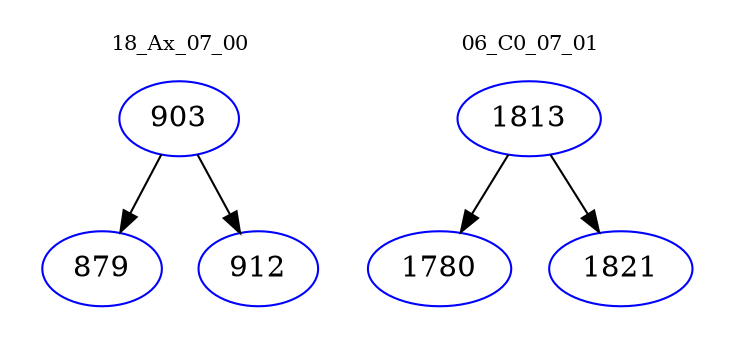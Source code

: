 digraph{
subgraph cluster_0 {
color = white
label = "18_Ax_07_00";
fontsize=10;
T0_903 [label="903", color="blue"]
T0_903 -> T0_879 [color="black"]
T0_879 [label="879", color="blue"]
T0_903 -> T0_912 [color="black"]
T0_912 [label="912", color="blue"]
}
subgraph cluster_1 {
color = white
label = "06_C0_07_01";
fontsize=10;
T1_1813 [label="1813", color="blue"]
T1_1813 -> T1_1780 [color="black"]
T1_1780 [label="1780", color="blue"]
T1_1813 -> T1_1821 [color="black"]
T1_1821 [label="1821", color="blue"]
}
}
